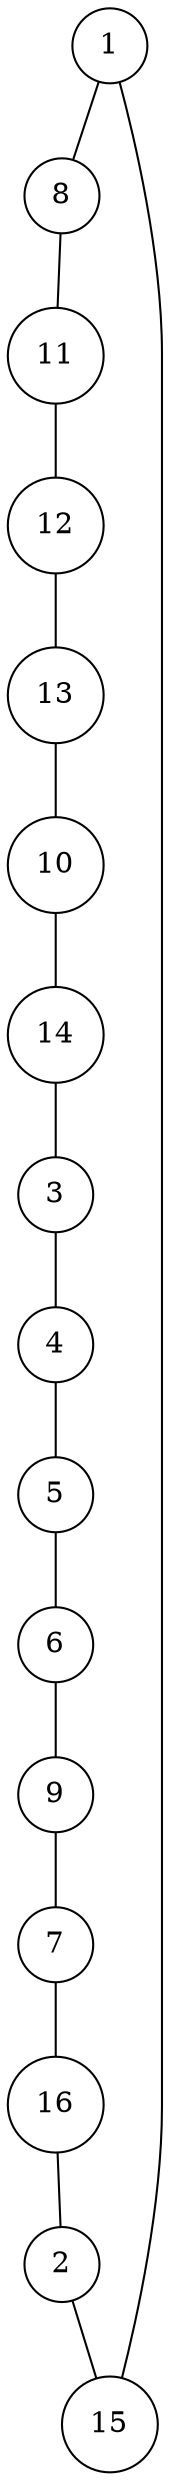 graph ulysses16 {
	node [shape=circle fillcolor=white]
	1 [ pos = "18.549600,9.905409!"]
	2 [ pos = "19.194761,12.684938!"]
	3 [ pos = "19.674994,12.282319!"]
	4 [ pos = "17.589134,11.215135!"]
	5 [ pos = "16.240602,5.112782!"]
	6 [ pos = "18.219743,5.913170!"]
	7 [ pos = "18.636915,6.359447!"]
	8 [ pos = "18.200340,9.915110!"]
	9 [ pos = "20.000000,4.414261!"]
	10 [ pos = "19.970895,6.330342!"]
	11 [ pos = "17.501819,-2.527286!"]
	12 [ pos = "18.661169,7.339316!"]
	13 [ pos = "18.505942,7.446034!"]
	14 [ pos = "18.195489,7.358719!"]
	15 [ pos = "17.215620,6.946398!"]
	16 [ pos = "19.092894,9.488237!"]

	1 -- 8
	2 -- 15
	3 -- 4
	4 -- 5
	5 -- 6
	6 -- 9
	7 -- 16
	8 -- 11
	9 -- 7
	10 -- 14
	11 -- 12
	12 -- 13
	13 -- 10
	14 -- 3
	15 -- 1
	16 -- 2
}